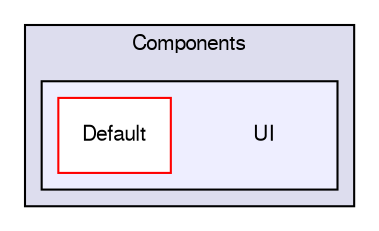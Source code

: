 digraph "UI" {
  compound=true
  node [ fontsize="10", fontname="FreeSans"];
  edge [ labelfontsize="10", labelfontname="FreeSans"];
  subgraph clusterdir_f68a76eac7ed4ad64c7d44c6039248e8 {
    graph [ bgcolor="#ddddee", pencolor="black", label="Components" fontname="FreeSans", fontsize="10", URL="dir_f68a76eac7ed4ad64c7d44c6039248e8.html"]
  subgraph clusterdir_21c056770a1c85212d1f34ad72c75551 {
    graph [ bgcolor="#eeeeff", pencolor="black", label="" URL="dir_21c056770a1c85212d1f34ad72c75551.html"];
    dir_21c056770a1c85212d1f34ad72c75551 [shape=plaintext label="UI"];
    dir_4dae1e8f8a2cb3666565ccd5e4415a01 [shape=box label="Default" color="red" fillcolor="white" style="filled" URL="dir_4dae1e8f8a2cb3666565ccd5e4415a01.html"];
  }
  }
}
